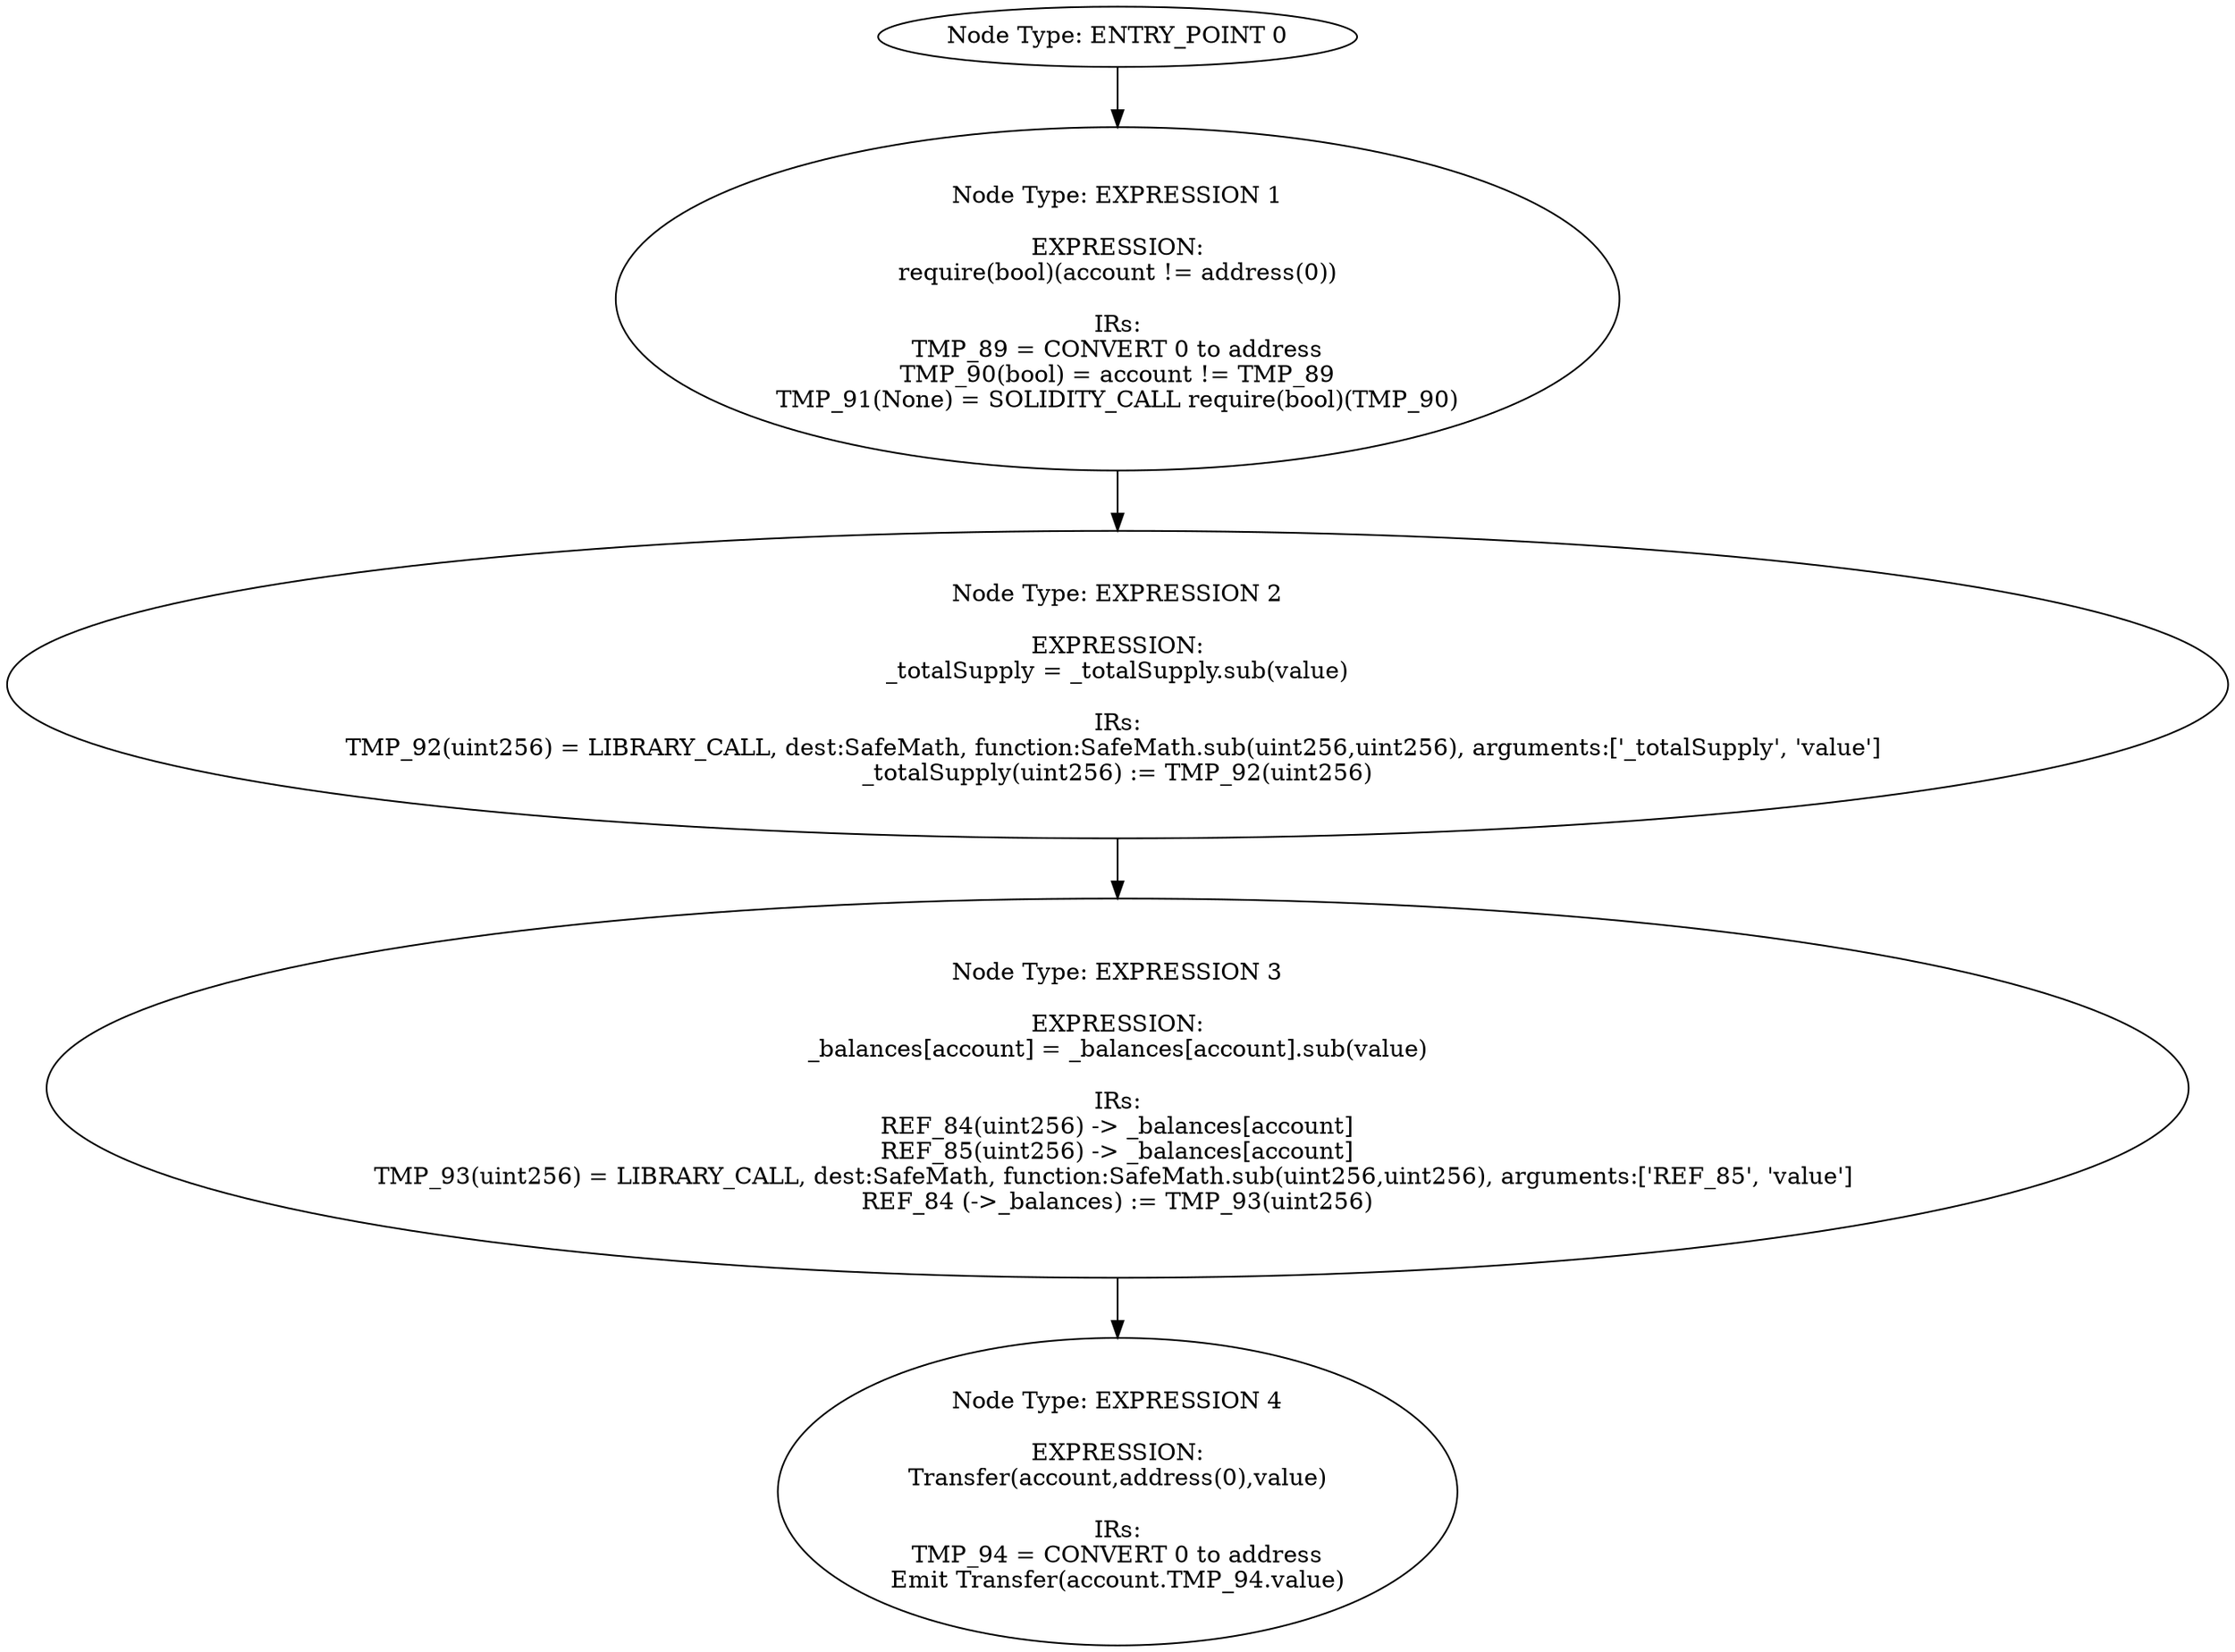digraph{
0[label="Node Type: ENTRY_POINT 0
"];
0->1;
1[label="Node Type: EXPRESSION 1

EXPRESSION:
require(bool)(account != address(0))

IRs:
TMP_89 = CONVERT 0 to address
TMP_90(bool) = account != TMP_89
TMP_91(None) = SOLIDITY_CALL require(bool)(TMP_90)"];
1->2;
2[label="Node Type: EXPRESSION 2

EXPRESSION:
_totalSupply = _totalSupply.sub(value)

IRs:
TMP_92(uint256) = LIBRARY_CALL, dest:SafeMath, function:SafeMath.sub(uint256,uint256), arguments:['_totalSupply', 'value'] 
_totalSupply(uint256) := TMP_92(uint256)"];
2->3;
3[label="Node Type: EXPRESSION 3

EXPRESSION:
_balances[account] = _balances[account].sub(value)

IRs:
REF_84(uint256) -> _balances[account]
REF_85(uint256) -> _balances[account]
TMP_93(uint256) = LIBRARY_CALL, dest:SafeMath, function:SafeMath.sub(uint256,uint256), arguments:['REF_85', 'value'] 
REF_84 (->_balances) := TMP_93(uint256)"];
3->4;
4[label="Node Type: EXPRESSION 4

EXPRESSION:
Transfer(account,address(0),value)

IRs:
TMP_94 = CONVERT 0 to address
Emit Transfer(account.TMP_94.value)"];
}
